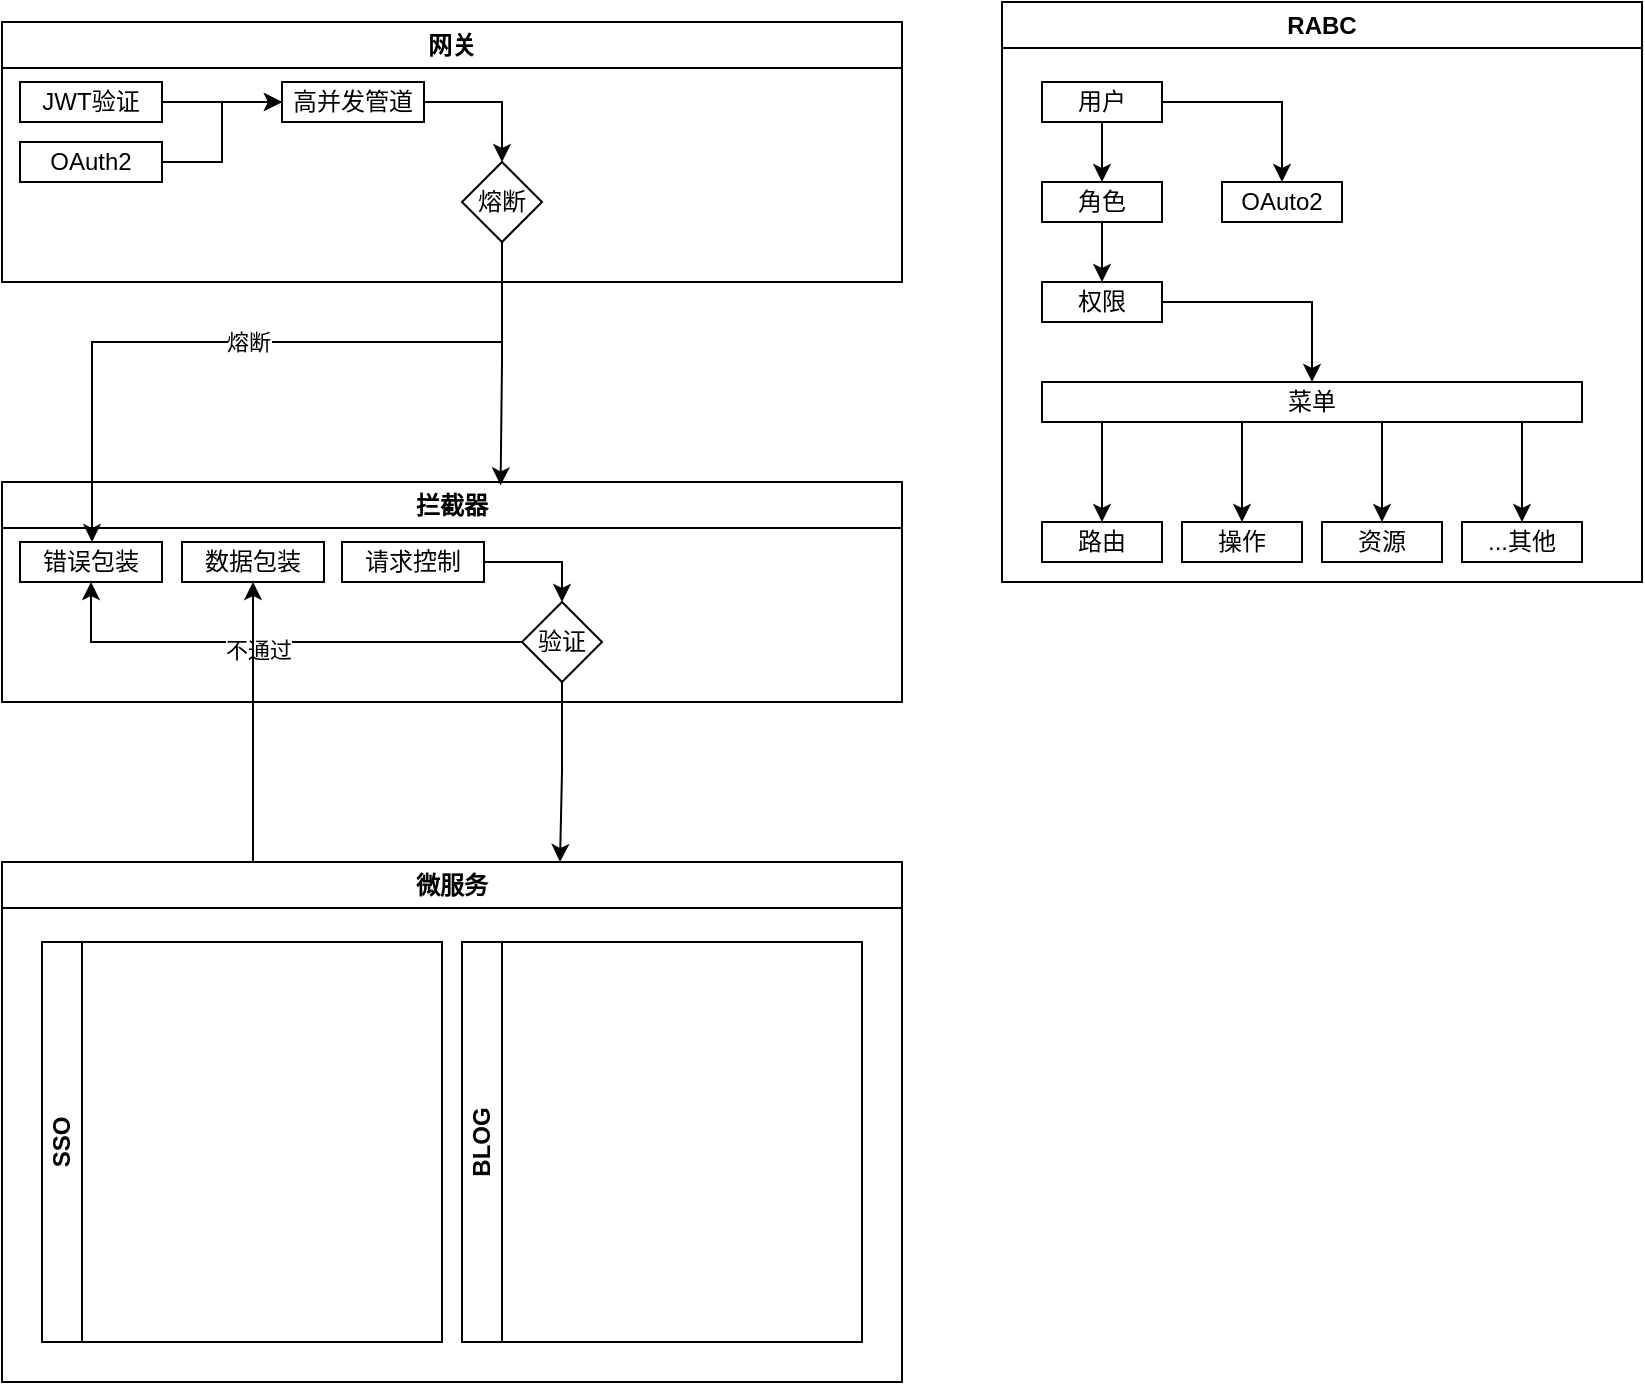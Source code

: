 <mxfile version="21.2.9" type="github">
  <diagram name="Page-1" id="7a6c530e-6e37-e111-ec74-82921da8cc10">
    <mxGraphModel dx="1153" dy="795" grid="1" gridSize="10" guides="1" tooltips="1" connect="1" arrows="1" fold="1" page="1" pageScale="1.5" pageWidth="1169" pageHeight="826" background="none" math="0" shadow="0">
      <root>
        <mxCell id="0" style=";html=1;" />
        <mxCell id="1" style=";html=1;" parent="0" />
        <mxCell id="CXaKBcfsYovytpP03FU1-2" value="网关" style="swimlane;whiteSpace=wrap;html=1;" parent="1" vertex="1">
          <mxGeometry x="20" y="50" width="450" height="130" as="geometry" />
        </mxCell>
        <mxCell id="CXaKBcfsYovytpP03FU1-32" style="edgeStyle=orthogonalEdgeStyle;rounded=0;orthogonalLoop=1;jettySize=auto;html=1;entryX=0;entryY=0.5;entryDx=0;entryDy=0;" parent="CXaKBcfsYovytpP03FU1-2" source="CXaKBcfsYovytpP03FU1-3" target="CXaKBcfsYovytpP03FU1-9" edge="1">
          <mxGeometry relative="1" as="geometry" />
        </mxCell>
        <mxCell id="CXaKBcfsYovytpP03FU1-3" value="JWT验证" style="rounded=0;whiteSpace=wrap;html=1;" parent="CXaKBcfsYovytpP03FU1-2" vertex="1">
          <mxGeometry x="9" y="30" width="71" height="20" as="geometry" />
        </mxCell>
        <mxCell id="CXaKBcfsYovytpP03FU1-33" style="edgeStyle=orthogonalEdgeStyle;rounded=0;orthogonalLoop=1;jettySize=auto;html=1;entryX=0;entryY=0.5;entryDx=0;entryDy=0;" parent="CXaKBcfsYovytpP03FU1-2" source="CXaKBcfsYovytpP03FU1-4" target="CXaKBcfsYovytpP03FU1-9" edge="1">
          <mxGeometry relative="1" as="geometry" />
        </mxCell>
        <mxCell id="CXaKBcfsYovytpP03FU1-4" value="OAuth2" style="rounded=0;whiteSpace=wrap;html=1;" parent="CXaKBcfsYovytpP03FU1-2" vertex="1">
          <mxGeometry x="9" y="60" width="71" height="20" as="geometry" />
        </mxCell>
        <mxCell id="CXaKBcfsYovytpP03FU1-34" style="edgeStyle=orthogonalEdgeStyle;rounded=0;orthogonalLoop=1;jettySize=auto;html=1;entryX=0.5;entryY=0;entryDx=0;entryDy=0;" parent="CXaKBcfsYovytpP03FU1-2" source="CXaKBcfsYovytpP03FU1-9" target="CXaKBcfsYovytpP03FU1-37" edge="1">
          <mxGeometry relative="1" as="geometry">
            <mxPoint x="260" y="40.0" as="targetPoint" />
          </mxGeometry>
        </mxCell>
        <mxCell id="CXaKBcfsYovytpP03FU1-9" value="高并发管道" style="rounded=0;whiteSpace=wrap;html=1;" parent="CXaKBcfsYovytpP03FU1-2" vertex="1">
          <mxGeometry x="140" y="30" width="71" height="20" as="geometry" />
        </mxCell>
        <mxCell id="CXaKBcfsYovytpP03FU1-37" value="熔断" style="rhombus;whiteSpace=wrap;html=1;" parent="CXaKBcfsYovytpP03FU1-2" vertex="1">
          <mxGeometry x="230" y="70" width="40" height="40" as="geometry" />
        </mxCell>
        <mxCell id="CXaKBcfsYovytpP03FU1-19" value="拦截器" style="swimlane;whiteSpace=wrap;html=1;" parent="1" vertex="1">
          <mxGeometry x="20" y="280" width="450" height="110" as="geometry" />
        </mxCell>
        <mxCell id="CXaKBcfsYovytpP03FU1-20" value="错误包装" style="rounded=0;whiteSpace=wrap;html=1;" parent="CXaKBcfsYovytpP03FU1-19" vertex="1">
          <mxGeometry x="9" y="30" width="71" height="20" as="geometry" />
        </mxCell>
        <mxCell id="CXaKBcfsYovytpP03FU1-21" value="数据包装" style="rounded=0;whiteSpace=wrap;html=1;" parent="CXaKBcfsYovytpP03FU1-19" vertex="1">
          <mxGeometry x="90" y="30" width="71" height="20" as="geometry" />
        </mxCell>
        <mxCell id="CXaKBcfsYovytpP03FU1-24" value="请求控制" style="rounded=0;whiteSpace=wrap;html=1;" parent="CXaKBcfsYovytpP03FU1-19" vertex="1">
          <mxGeometry x="170" y="30" width="71" height="20" as="geometry" />
        </mxCell>
        <mxCell id="CXaKBcfsYovytpP03FU1-45" style="edgeStyle=orthogonalEdgeStyle;rounded=0;orthogonalLoop=1;jettySize=auto;html=1;entryX=0.5;entryY=1;entryDx=0;entryDy=0;" parent="CXaKBcfsYovytpP03FU1-19" source="CXaKBcfsYovytpP03FU1-43" target="CXaKBcfsYovytpP03FU1-20" edge="1">
          <mxGeometry relative="1" as="geometry" />
        </mxCell>
        <mxCell id="CXaKBcfsYovytpP03FU1-46" value="不通过" style="edgeLabel;html=1;align=center;verticalAlign=middle;resizable=0;points=[];" parent="CXaKBcfsYovytpP03FU1-45" vertex="1" connectable="0">
          <mxGeometry x="0.077" y="4" relative="1" as="geometry">
            <mxPoint as="offset" />
          </mxGeometry>
        </mxCell>
        <mxCell id="CXaKBcfsYovytpP03FU1-43" value="验证" style="rhombus;whiteSpace=wrap;html=1;" parent="CXaKBcfsYovytpP03FU1-19" vertex="1">
          <mxGeometry x="260" y="60" width="40" height="40" as="geometry" />
        </mxCell>
        <mxCell id="CXaKBcfsYovytpP03FU1-36" style="edgeStyle=orthogonalEdgeStyle;rounded=0;orthogonalLoop=1;jettySize=auto;html=1;entryX=0.5;entryY=0;entryDx=0;entryDy=0;" parent="CXaKBcfsYovytpP03FU1-19" source="CXaKBcfsYovytpP03FU1-24" target="CXaKBcfsYovytpP03FU1-43" edge="1">
          <mxGeometry relative="1" as="geometry" />
        </mxCell>
        <mxCell id="CXaKBcfsYovytpP03FU1-48" style="edgeStyle=orthogonalEdgeStyle;rounded=0;orthogonalLoop=1;jettySize=auto;html=1;entryX=0.5;entryY=1;entryDx=0;entryDy=0;shadow=0;" parent="1" source="CXaKBcfsYovytpP03FU1-25" target="CXaKBcfsYovytpP03FU1-21" edge="1">
          <mxGeometry relative="1" as="geometry">
            <Array as="points">
              <mxPoint x="145" y="400" />
            </Array>
          </mxGeometry>
        </mxCell>
        <mxCell id="CXaKBcfsYovytpP03FU1-25" value="微服务" style="swimlane;whiteSpace=wrap;html=1;" parent="1" vertex="1">
          <mxGeometry x="20" y="470" width="450" height="260" as="geometry" />
        </mxCell>
        <mxCell id="CXaKBcfsYovytpP03FU1-29" value="SSO" style="swimlane;horizontal=0;whiteSpace=wrap;html=1;startSize=20;" parent="CXaKBcfsYovytpP03FU1-25" vertex="1">
          <mxGeometry x="20" y="40" width="200" height="200" as="geometry" />
        </mxCell>
        <mxCell id="CXaKBcfsYovytpP03FU1-30" value="BLOG" style="swimlane;horizontal=0;whiteSpace=wrap;html=1;startSize=20;" parent="CXaKBcfsYovytpP03FU1-25" vertex="1">
          <mxGeometry x="230" y="40" width="200" height="200" as="geometry" />
        </mxCell>
        <mxCell id="CXaKBcfsYovytpP03FU1-39" value="熔断" style="edgeStyle=orthogonalEdgeStyle;rounded=0;orthogonalLoop=1;jettySize=auto;html=1;" parent="1" source="CXaKBcfsYovytpP03FU1-37" target="CXaKBcfsYovytpP03FU1-20" edge="1">
          <mxGeometry relative="1" as="geometry">
            <Array as="points">
              <mxPoint x="270" y="210" />
              <mxPoint x="65" y="210" />
            </Array>
          </mxGeometry>
        </mxCell>
        <mxCell id="CXaKBcfsYovytpP03FU1-42" style="edgeStyle=orthogonalEdgeStyle;rounded=0;orthogonalLoop=1;jettySize=auto;html=1;entryX=0.554;entryY=0.015;entryDx=0;entryDy=0;entryPerimeter=0;" parent="1" source="CXaKBcfsYovytpP03FU1-37" target="CXaKBcfsYovytpP03FU1-19" edge="1">
          <mxGeometry relative="1" as="geometry" />
        </mxCell>
        <mxCell id="CXaKBcfsYovytpP03FU1-47" style="edgeStyle=orthogonalEdgeStyle;rounded=0;orthogonalLoop=1;jettySize=auto;html=1;" parent="1" source="CXaKBcfsYovytpP03FU1-43" edge="1">
          <mxGeometry relative="1" as="geometry">
            <mxPoint x="299" y="470" as="targetPoint" />
          </mxGeometry>
        </mxCell>
        <mxCell id="b6Ggald71U6S3CizNfp1-13" value="RABC" style="swimlane;whiteSpace=wrap;html=1;" vertex="1" parent="1">
          <mxGeometry x="520" y="40" width="320" height="290" as="geometry" />
        </mxCell>
        <mxCell id="b6Ggald71U6S3CizNfp1-1" value="权限" style="rounded=0;whiteSpace=wrap;html=1;" vertex="1" parent="b6Ggald71U6S3CizNfp1-13">
          <mxGeometry x="20" y="140" width="60" height="20" as="geometry" />
        </mxCell>
        <mxCell id="b6Ggald71U6S3CizNfp1-2" value="用户" style="rounded=0;whiteSpace=wrap;html=1;" vertex="1" parent="b6Ggald71U6S3CizNfp1-13">
          <mxGeometry x="20" y="40" width="60" height="20" as="geometry" />
        </mxCell>
        <mxCell id="b6Ggald71U6S3CizNfp1-7" style="edgeStyle=orthogonalEdgeStyle;rounded=0;orthogonalLoop=1;jettySize=auto;html=1;" edge="1" parent="b6Ggald71U6S3CizNfp1-13" source="b6Ggald71U6S3CizNfp1-3" target="b6Ggald71U6S3CizNfp1-1">
          <mxGeometry relative="1" as="geometry" />
        </mxCell>
        <mxCell id="b6Ggald71U6S3CizNfp1-3" value="&lt;div&gt;角色&lt;/div&gt;" style="rounded=0;whiteSpace=wrap;html=1;" vertex="1" parent="b6Ggald71U6S3CizNfp1-13">
          <mxGeometry x="20" y="90" width="60" height="20" as="geometry" />
        </mxCell>
        <mxCell id="b6Ggald71U6S3CizNfp1-6" style="edgeStyle=orthogonalEdgeStyle;rounded=0;orthogonalLoop=1;jettySize=auto;html=1;" edge="1" parent="b6Ggald71U6S3CizNfp1-13" source="b6Ggald71U6S3CizNfp1-2" target="b6Ggald71U6S3CizNfp1-3">
          <mxGeometry relative="1" as="geometry" />
        </mxCell>
        <mxCell id="b6Ggald71U6S3CizNfp1-9" value="&lt;div&gt;OAuto2&lt;/div&gt;" style="rounded=0;whiteSpace=wrap;html=1;" vertex="1" parent="b6Ggald71U6S3CizNfp1-13">
          <mxGeometry x="110" y="90" width="60" height="20" as="geometry" />
        </mxCell>
        <mxCell id="b6Ggald71U6S3CizNfp1-10" style="edgeStyle=orthogonalEdgeStyle;rounded=0;orthogonalLoop=1;jettySize=auto;html=1;entryX=0.5;entryY=0;entryDx=0;entryDy=0;" edge="1" parent="b6Ggald71U6S3CizNfp1-13" source="b6Ggald71U6S3CizNfp1-2" target="b6Ggald71U6S3CizNfp1-9">
          <mxGeometry relative="1" as="geometry" />
        </mxCell>
        <mxCell id="b6Ggald71U6S3CizNfp1-16" value="" style="edgeStyle=orthogonalEdgeStyle;rounded=0;orthogonalLoop=1;jettySize=auto;html=1;" edge="1" parent="b6Ggald71U6S3CizNfp1-13" source="b6Ggald71U6S3CizNfp1-11" target="b6Ggald71U6S3CizNfp1-14">
          <mxGeometry relative="1" as="geometry">
            <Array as="points">
              <mxPoint x="50" y="220" />
              <mxPoint x="50" y="220" />
            </Array>
          </mxGeometry>
        </mxCell>
        <mxCell id="b6Ggald71U6S3CizNfp1-18" value="" style="edgeStyle=orthogonalEdgeStyle;rounded=0;orthogonalLoop=1;jettySize=auto;html=1;" edge="1" parent="b6Ggald71U6S3CizNfp1-13" source="b6Ggald71U6S3CizNfp1-11" target="b6Ggald71U6S3CizNfp1-17">
          <mxGeometry relative="1" as="geometry">
            <Array as="points">
              <mxPoint x="120" y="220" />
              <mxPoint x="120" y="220" />
            </Array>
          </mxGeometry>
        </mxCell>
        <mxCell id="b6Ggald71U6S3CizNfp1-20" value="" style="edgeStyle=orthogonalEdgeStyle;rounded=0;orthogonalLoop=1;jettySize=auto;html=1;" edge="1" parent="b6Ggald71U6S3CizNfp1-13" source="b6Ggald71U6S3CizNfp1-11" target="b6Ggald71U6S3CizNfp1-19">
          <mxGeometry relative="1" as="geometry">
            <Array as="points">
              <mxPoint x="190" y="220" />
              <mxPoint x="190" y="220" />
            </Array>
          </mxGeometry>
        </mxCell>
        <mxCell id="b6Ggald71U6S3CizNfp1-22" style="edgeStyle=orthogonalEdgeStyle;rounded=0;orthogonalLoop=1;jettySize=auto;html=1;" edge="1" parent="b6Ggald71U6S3CizNfp1-13" source="b6Ggald71U6S3CizNfp1-11" target="b6Ggald71U6S3CizNfp1-21">
          <mxGeometry relative="1" as="geometry">
            <Array as="points">
              <mxPoint x="260" y="240" />
              <mxPoint x="260" y="240" />
            </Array>
          </mxGeometry>
        </mxCell>
        <mxCell id="b6Ggald71U6S3CizNfp1-11" value="菜单" style="rounded=0;whiteSpace=wrap;html=1;" vertex="1" parent="b6Ggald71U6S3CizNfp1-13">
          <mxGeometry x="20" y="190" width="270" height="20" as="geometry" />
        </mxCell>
        <mxCell id="b6Ggald71U6S3CizNfp1-12" value="" style="edgeStyle=orthogonalEdgeStyle;rounded=0;orthogonalLoop=1;jettySize=auto;html=1;" edge="1" parent="b6Ggald71U6S3CizNfp1-13" source="b6Ggald71U6S3CizNfp1-1" target="b6Ggald71U6S3CizNfp1-11">
          <mxGeometry relative="1" as="geometry">
            <Array as="points">
              <mxPoint x="155" y="150" />
            </Array>
          </mxGeometry>
        </mxCell>
        <mxCell id="b6Ggald71U6S3CizNfp1-14" value="路由" style="rounded=0;whiteSpace=wrap;html=1;" vertex="1" parent="b6Ggald71U6S3CizNfp1-13">
          <mxGeometry x="20" y="260" width="60" height="20" as="geometry" />
        </mxCell>
        <mxCell id="b6Ggald71U6S3CizNfp1-17" value="操作" style="rounded=0;whiteSpace=wrap;html=1;" vertex="1" parent="b6Ggald71U6S3CizNfp1-13">
          <mxGeometry x="90" y="260" width="60" height="20" as="geometry" />
        </mxCell>
        <mxCell id="b6Ggald71U6S3CizNfp1-19" value="资源" style="rounded=0;whiteSpace=wrap;html=1;" vertex="1" parent="b6Ggald71U6S3CizNfp1-13">
          <mxGeometry x="160" y="260" width="60" height="20" as="geometry" />
        </mxCell>
        <mxCell id="b6Ggald71U6S3CizNfp1-21" value="...其他" style="rounded=0;whiteSpace=wrap;html=1;" vertex="1" parent="b6Ggald71U6S3CizNfp1-13">
          <mxGeometry x="230" y="260" width="60" height="20" as="geometry" />
        </mxCell>
      </root>
    </mxGraphModel>
  </diagram>
</mxfile>
